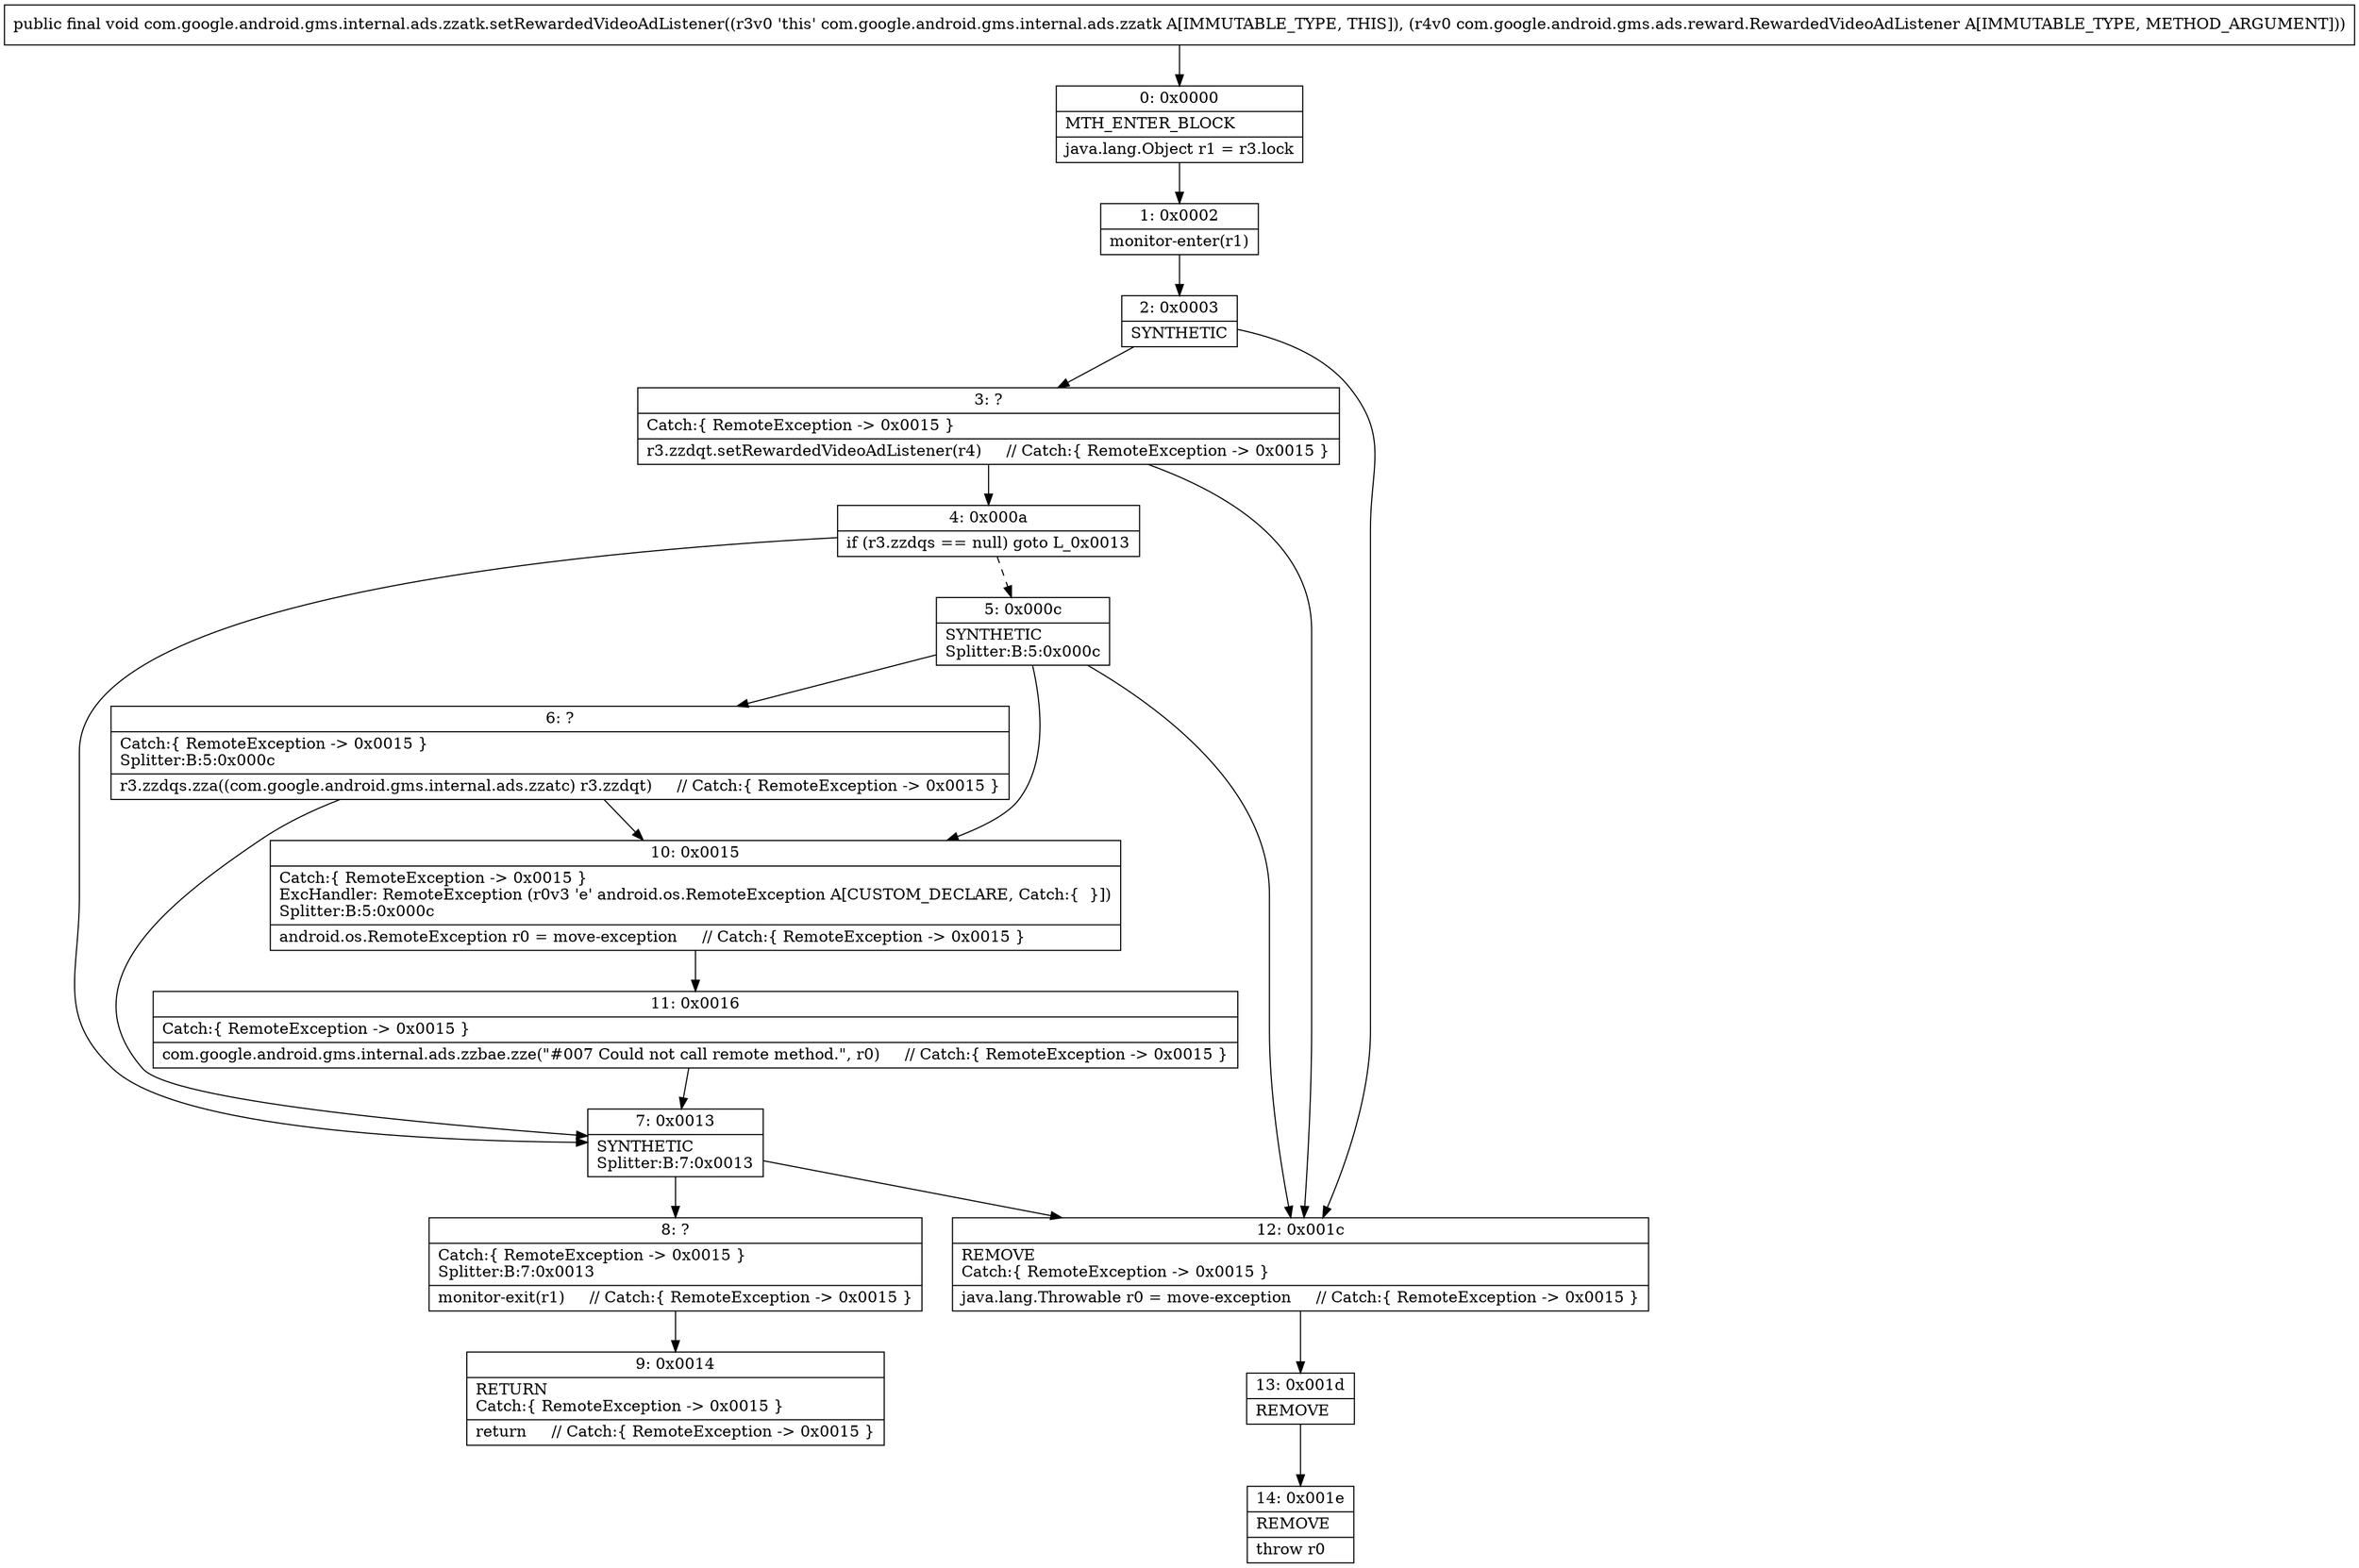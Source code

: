 digraph "CFG forcom.google.android.gms.internal.ads.zzatk.setRewardedVideoAdListener(Lcom\/google\/android\/gms\/ads\/reward\/RewardedVideoAdListener;)V" {
Node_0 [shape=record,label="{0\:\ 0x0000|MTH_ENTER_BLOCK\l|java.lang.Object r1 = r3.lock\l}"];
Node_1 [shape=record,label="{1\:\ 0x0002|monitor\-enter(r1)\l}"];
Node_2 [shape=record,label="{2\:\ 0x0003|SYNTHETIC\l}"];
Node_3 [shape=record,label="{3\:\ ?|Catch:\{ RemoteException \-\> 0x0015 \}\l|r3.zzdqt.setRewardedVideoAdListener(r4)     \/\/ Catch:\{ RemoteException \-\> 0x0015 \}\l}"];
Node_4 [shape=record,label="{4\:\ 0x000a|if (r3.zzdqs == null) goto L_0x0013\l}"];
Node_5 [shape=record,label="{5\:\ 0x000c|SYNTHETIC\lSplitter:B:5:0x000c\l}"];
Node_6 [shape=record,label="{6\:\ ?|Catch:\{ RemoteException \-\> 0x0015 \}\lSplitter:B:5:0x000c\l|r3.zzdqs.zza((com.google.android.gms.internal.ads.zzatc) r3.zzdqt)     \/\/ Catch:\{ RemoteException \-\> 0x0015 \}\l}"];
Node_7 [shape=record,label="{7\:\ 0x0013|SYNTHETIC\lSplitter:B:7:0x0013\l}"];
Node_8 [shape=record,label="{8\:\ ?|Catch:\{ RemoteException \-\> 0x0015 \}\lSplitter:B:7:0x0013\l|monitor\-exit(r1)     \/\/ Catch:\{ RemoteException \-\> 0x0015 \}\l}"];
Node_9 [shape=record,label="{9\:\ 0x0014|RETURN\lCatch:\{ RemoteException \-\> 0x0015 \}\l|return     \/\/ Catch:\{ RemoteException \-\> 0x0015 \}\l}"];
Node_10 [shape=record,label="{10\:\ 0x0015|Catch:\{ RemoteException \-\> 0x0015 \}\lExcHandler: RemoteException (r0v3 'e' android.os.RemoteException A[CUSTOM_DECLARE, Catch:\{  \}])\lSplitter:B:5:0x000c\l|android.os.RemoteException r0 = move\-exception     \/\/ Catch:\{ RemoteException \-\> 0x0015 \}\l}"];
Node_11 [shape=record,label="{11\:\ 0x0016|Catch:\{ RemoteException \-\> 0x0015 \}\l|com.google.android.gms.internal.ads.zzbae.zze(\"#007 Could not call remote method.\", r0)     \/\/ Catch:\{ RemoteException \-\> 0x0015 \}\l}"];
Node_12 [shape=record,label="{12\:\ 0x001c|REMOVE\lCatch:\{ RemoteException \-\> 0x0015 \}\l|java.lang.Throwable r0 = move\-exception     \/\/ Catch:\{ RemoteException \-\> 0x0015 \}\l}"];
Node_13 [shape=record,label="{13\:\ 0x001d|REMOVE\l}"];
Node_14 [shape=record,label="{14\:\ 0x001e|REMOVE\l|throw r0\l}"];
MethodNode[shape=record,label="{public final void com.google.android.gms.internal.ads.zzatk.setRewardedVideoAdListener((r3v0 'this' com.google.android.gms.internal.ads.zzatk A[IMMUTABLE_TYPE, THIS]), (r4v0 com.google.android.gms.ads.reward.RewardedVideoAdListener A[IMMUTABLE_TYPE, METHOD_ARGUMENT])) }"];
MethodNode -> Node_0;
Node_0 -> Node_1;
Node_1 -> Node_2;
Node_2 -> Node_3;
Node_2 -> Node_12;
Node_3 -> Node_4;
Node_3 -> Node_12;
Node_4 -> Node_5[style=dashed];
Node_4 -> Node_7;
Node_5 -> Node_6;
Node_5 -> Node_10;
Node_5 -> Node_12;
Node_6 -> Node_7;
Node_6 -> Node_10;
Node_7 -> Node_8;
Node_7 -> Node_12;
Node_8 -> Node_9;
Node_10 -> Node_11;
Node_11 -> Node_7;
Node_12 -> Node_13;
Node_13 -> Node_14;
}

